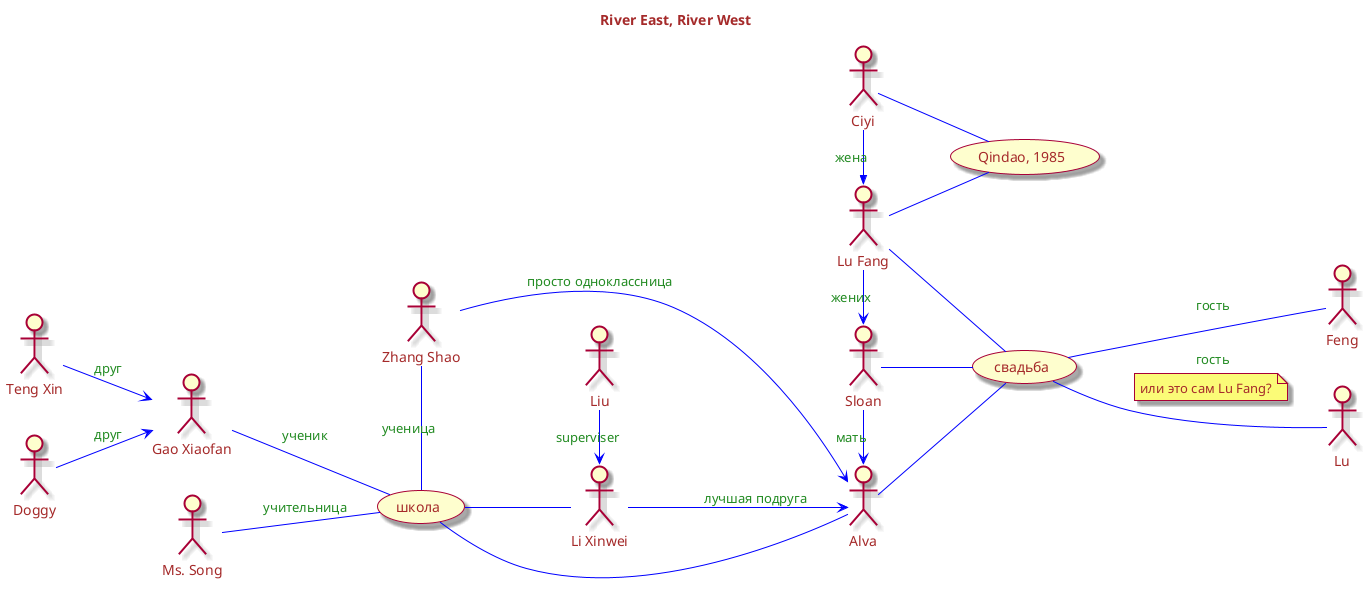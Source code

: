 @startuml

left to right direction
skin rose
skinparam backgroundcolor transparent
skinparam defaultfontcolor #brown
skinparam arrowcolor #blue
skinparam arrowfontcolor #forestgreen

title River East, River West

:Sloan:

:Alva:

:Lu Fang: as Fang

:Li Xinwei: as Li

Sloan -> Alva : мать


Fang -> Sloan : жених



Fang -- (свадьба)
Sloan -- (свадьба)
Alva -- (свадьба)


(свадьба) -- :Feng: : гость
(свадьба) -- :Lu: : гость
note on link : или это сам Lu Fang?



Li --> Alva : лучшая подруга

(школа) -- Alva
(школа) -- Li

:Zhang Shao: as Zhang

:Gao Xiaofan: as Gao

:Ms. Song: as Song

:Liu: as Liu

Zhang --> Alva : просто одноклассница
Zhang - (школа) : ученица

Liu -> Li : superviser

Song -- (школа) : учительница

Gao -- (школа) : ученик

:Teng Xin: as Teng
:Doggy: as Doggy

Teng --> Gao : друг
Doggy --> Gao : друг


:Ciyi: as Ciyi


(Qindao, 1985) as Qingdao

Ciyi ->> Fang : жена

Ciyi -- Qingdao
Fang -- Qingdao

@enduml